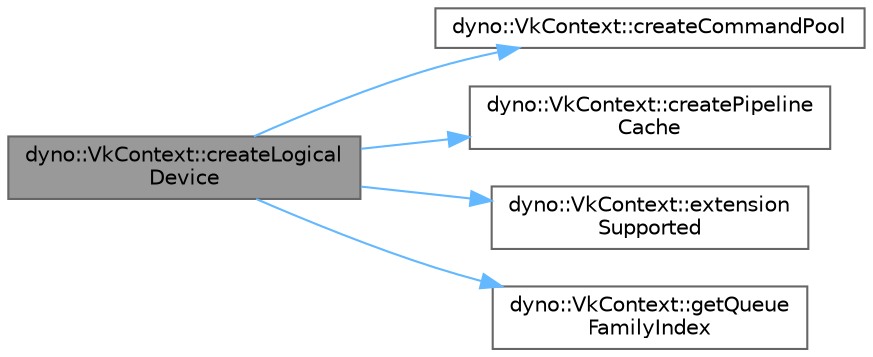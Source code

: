 digraph "dyno::VkContext::createLogicalDevice"
{
 // LATEX_PDF_SIZE
  bgcolor="transparent";
  edge [fontname=Helvetica,fontsize=10,labelfontname=Helvetica,labelfontsize=10];
  node [fontname=Helvetica,fontsize=10,shape=box,height=0.2,width=0.4];
  rankdir="LR";
  Node1 [id="Node000001",label="dyno::VkContext::createLogical\lDevice",height=0.2,width=0.4,color="gray40", fillcolor="grey60", style="filled", fontcolor="black",tooltip=" "];
  Node1 -> Node2 [id="edge1_Node000001_Node000002",color="steelblue1",style="solid",tooltip=" "];
  Node2 [id="Node000002",label="dyno::VkContext::createCommandPool",height=0.2,width=0.4,color="grey40", fillcolor="white", style="filled",URL="$classdyno_1_1_vk_context.html#a6683a56a4ab83cc1efc8dae01b772914",tooltip=" "];
  Node1 -> Node3 [id="edge2_Node000001_Node000003",color="steelblue1",style="solid",tooltip=" "];
  Node3 [id="Node000003",label="dyno::VkContext::createPipeline\lCache",height=0.2,width=0.4,color="grey40", fillcolor="white", style="filled",URL="$classdyno_1_1_vk_context.html#ae53cea3cfd55b63d64d83eace6dbdf29",tooltip=" "];
  Node1 -> Node4 [id="edge3_Node000001_Node000004",color="steelblue1",style="solid",tooltip=" "];
  Node4 [id="Node000004",label="dyno::VkContext::extension\lSupported",height=0.2,width=0.4,color="grey40", fillcolor="white", style="filled",URL="$classdyno_1_1_vk_context.html#a0badcea0f5e90026a2bc8b7265616e17",tooltip=" "];
  Node1 -> Node5 [id="edge4_Node000001_Node000005",color="steelblue1",style="solid",tooltip=" "];
  Node5 [id="Node000005",label="dyno::VkContext::getQueue\lFamilyIndex",height=0.2,width=0.4,color="grey40", fillcolor="white", style="filled",URL="$classdyno_1_1_vk_context.html#a379b212672ba1c689a7069270051ad2a",tooltip=" "];
}
